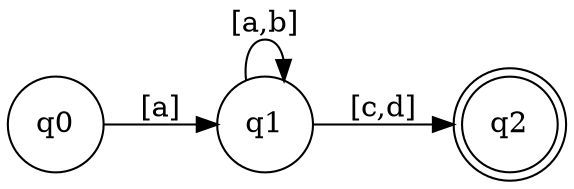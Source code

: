 digraph G {
	rankdir = LR; /* left to right */
	size="8,5"
	node [shape=doublecircle]; q2;
	node [shape=circle];
	 q0 -> q1 [label="[a]"];
	 q1 -> q1 [label="[a,b]"];
	 q1 -> q2 [label="[c,d]"];
}

